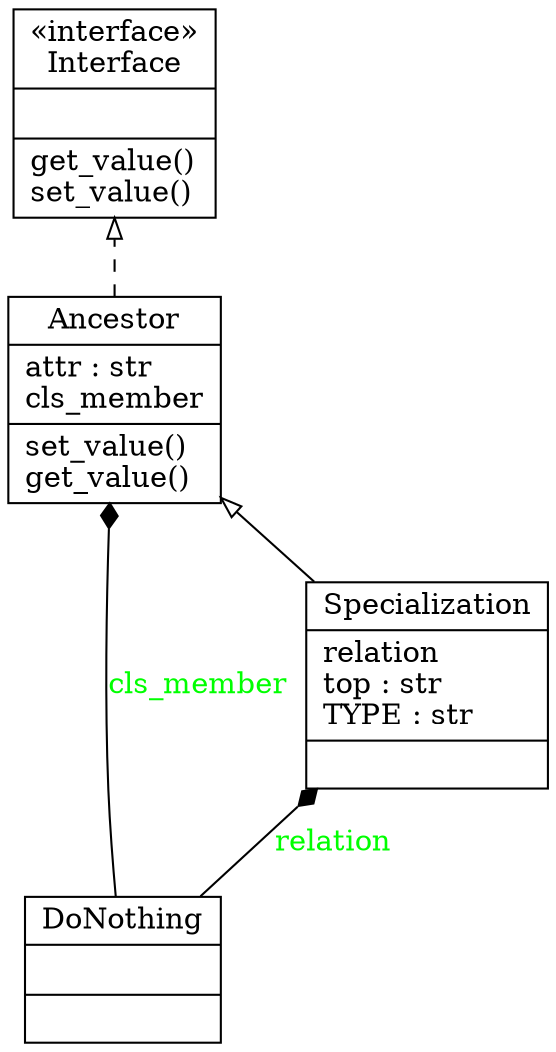 digraph "classes_No_Name" {
charset="utf-8"
rankdir=BT
"0" [label="{Ancestor|attr : str\lcls_member\l|set_value()\lget_value()\l}", shape="record"];
"1" [label="{DoNothing|\l|}", shape="record"];
"2" [label="{«interface»\nInterface|\l|get_value()\lset_value()\l}", shape="record"];
"3" [label="{Specialization|relation\ltop : str\lTYPE : str\l|}", shape="record"];
"3" -> "0" [arrowhead="empty", arrowtail="none"];
"0" -> "2" [arrowhead="empty", arrowtail="node", style="dashed"];
"1" -> "0" [arrowhead="diamond", arrowtail="none", fontcolor="green", label="cls_member", style="solid"];
"1" -> "3" [arrowhead="diamond", arrowtail="none", fontcolor="green", label="relation", style="solid"];
}
